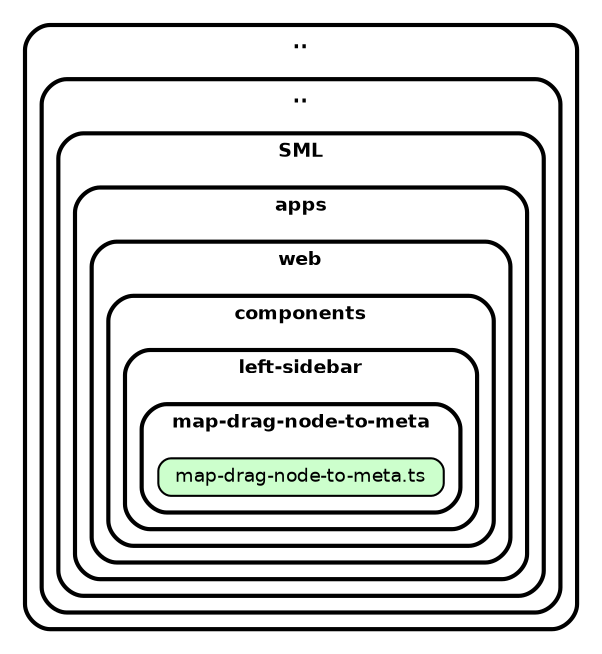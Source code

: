 strict digraph "dependency-cruiser output"{
    rankdir="LR" splines="true" overlap="false" nodesep="0.16" ranksep="0.18" fontname="Helvetica-bold" fontsize="9" style="rounded,bold,filled" fillcolor="#ffffff" compound="true"
    node [shape="box" style="rounded, filled" height="0.2" color="black" fillcolor="#ffffcc" fontcolor="black" fontname="Helvetica" fontsize="9"]
    edge [arrowhead="normal" arrowsize="0.6" penwidth="2.0" color="#00000033" fontname="Helvetica" fontsize="9"]

    subgraph "cluster_.." {label=".." subgraph "cluster_../.." {label=".." subgraph "cluster_../../SML" {label="SML" subgraph "cluster_../../SML/apps" {label="apps" subgraph "cluster_../../SML/apps/web" {label="web" subgraph "cluster_../../SML/apps/web/components" {label="components" subgraph "cluster_../../SML/apps/web/components/left-sidebar" {label="left-sidebar" subgraph "cluster_../../SML/apps/web/components/left-sidebar/map-drag-node-to-meta" {label="map-drag-node-to-meta" "../../SML/apps/web/components/left-sidebar/map-drag-node-to-meta/map-drag-node-to-meta.ts" [label=<map-drag-node-to-meta.ts> tooltip="map-drag-node-to-meta.ts" URL="../../SML/apps/web/components/left-sidebar/map-drag-node-to-meta/map-drag-node-to-meta.ts" fillcolor="#ccffcc"] } } } } } } } }
}
